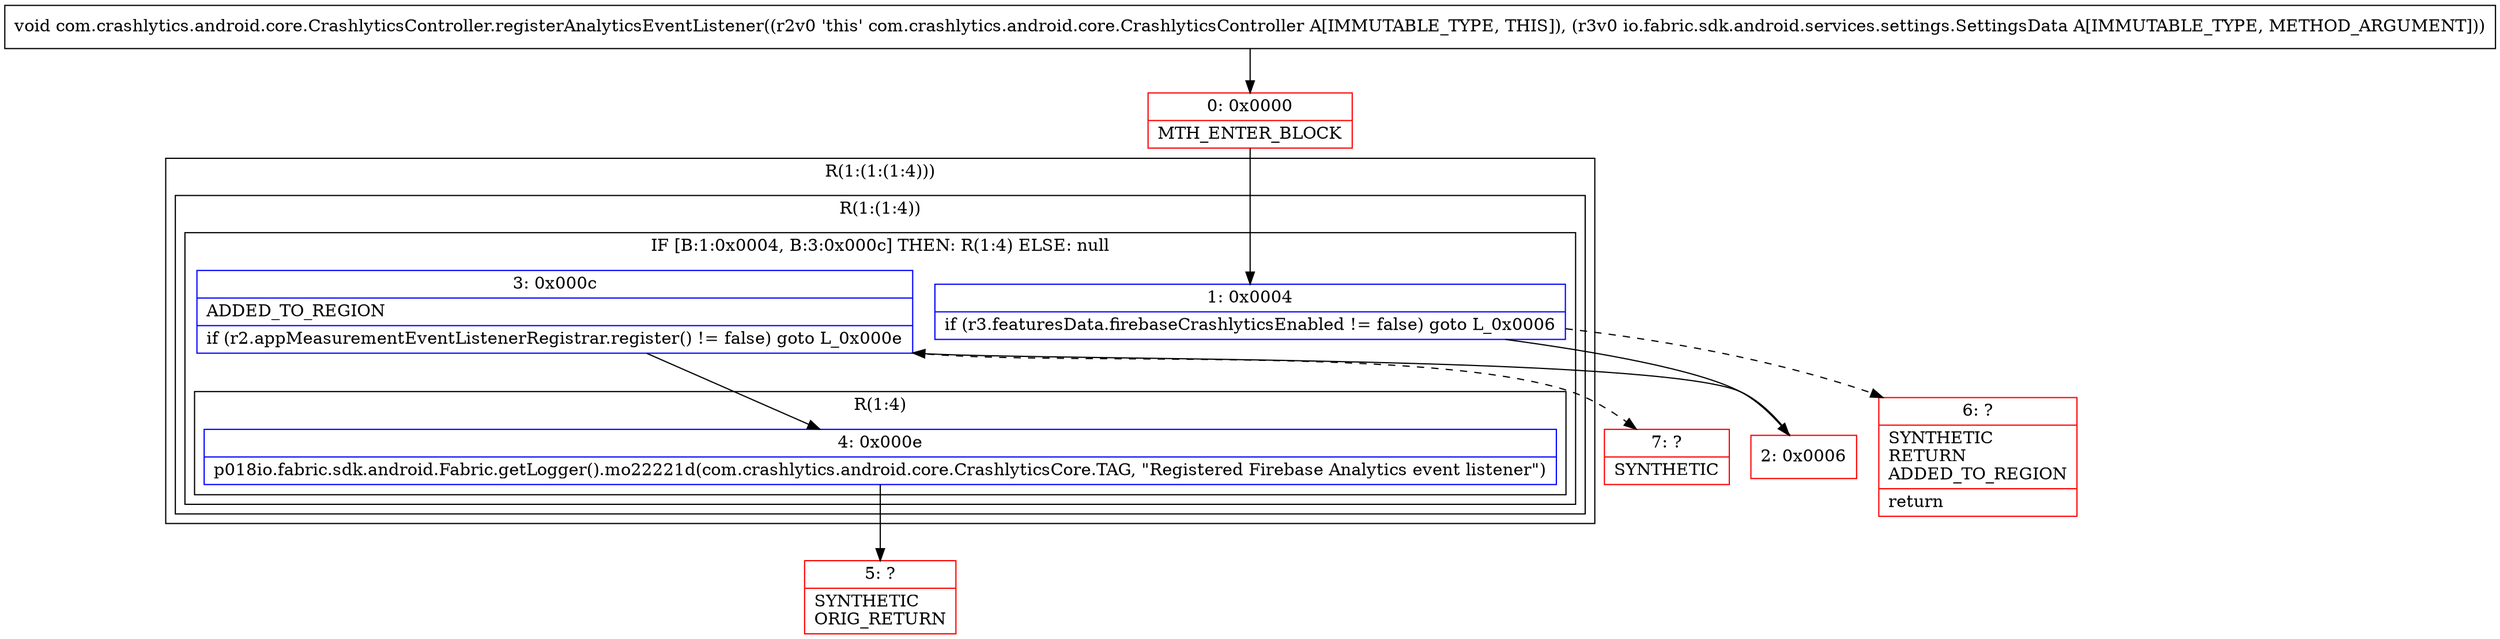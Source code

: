 digraph "CFG forcom.crashlytics.android.core.CrashlyticsController.registerAnalyticsEventListener(Lio\/fabric\/sdk\/android\/services\/settings\/SettingsData;)V" {
subgraph cluster_Region_1430369747 {
label = "R(1:(1:(1:4)))";
node [shape=record,color=blue];
subgraph cluster_Region_1192912942 {
label = "R(1:(1:4))";
node [shape=record,color=blue];
subgraph cluster_IfRegion_569857782 {
label = "IF [B:1:0x0004, B:3:0x000c] THEN: R(1:4) ELSE: null";
node [shape=record,color=blue];
Node_1 [shape=record,label="{1\:\ 0x0004|if (r3.featuresData.firebaseCrashlyticsEnabled != false) goto L_0x0006\l}"];
Node_3 [shape=record,label="{3\:\ 0x000c|ADDED_TO_REGION\l|if (r2.appMeasurementEventListenerRegistrar.register() != false) goto L_0x000e\l}"];
subgraph cluster_Region_682833916 {
label = "R(1:4)";
node [shape=record,color=blue];
Node_4 [shape=record,label="{4\:\ 0x000e|p018io.fabric.sdk.android.Fabric.getLogger().mo22221d(com.crashlytics.android.core.CrashlyticsCore.TAG, \"Registered Firebase Analytics event listener\")\l}"];
}
}
}
}
Node_0 [shape=record,color=red,label="{0\:\ 0x0000|MTH_ENTER_BLOCK\l}"];
Node_2 [shape=record,color=red,label="{2\:\ 0x0006}"];
Node_5 [shape=record,color=red,label="{5\:\ ?|SYNTHETIC\lORIG_RETURN\l}"];
Node_6 [shape=record,color=red,label="{6\:\ ?|SYNTHETIC\lRETURN\lADDED_TO_REGION\l|return\l}"];
Node_7 [shape=record,color=red,label="{7\:\ ?|SYNTHETIC\l}"];
MethodNode[shape=record,label="{void com.crashlytics.android.core.CrashlyticsController.registerAnalyticsEventListener((r2v0 'this' com.crashlytics.android.core.CrashlyticsController A[IMMUTABLE_TYPE, THIS]), (r3v0 io.fabric.sdk.android.services.settings.SettingsData A[IMMUTABLE_TYPE, METHOD_ARGUMENT])) }"];
MethodNode -> Node_0;
Node_1 -> Node_2;
Node_1 -> Node_6[style=dashed];
Node_3 -> Node_4;
Node_3 -> Node_7[style=dashed];
Node_4 -> Node_5;
Node_0 -> Node_1;
Node_2 -> Node_3;
}

